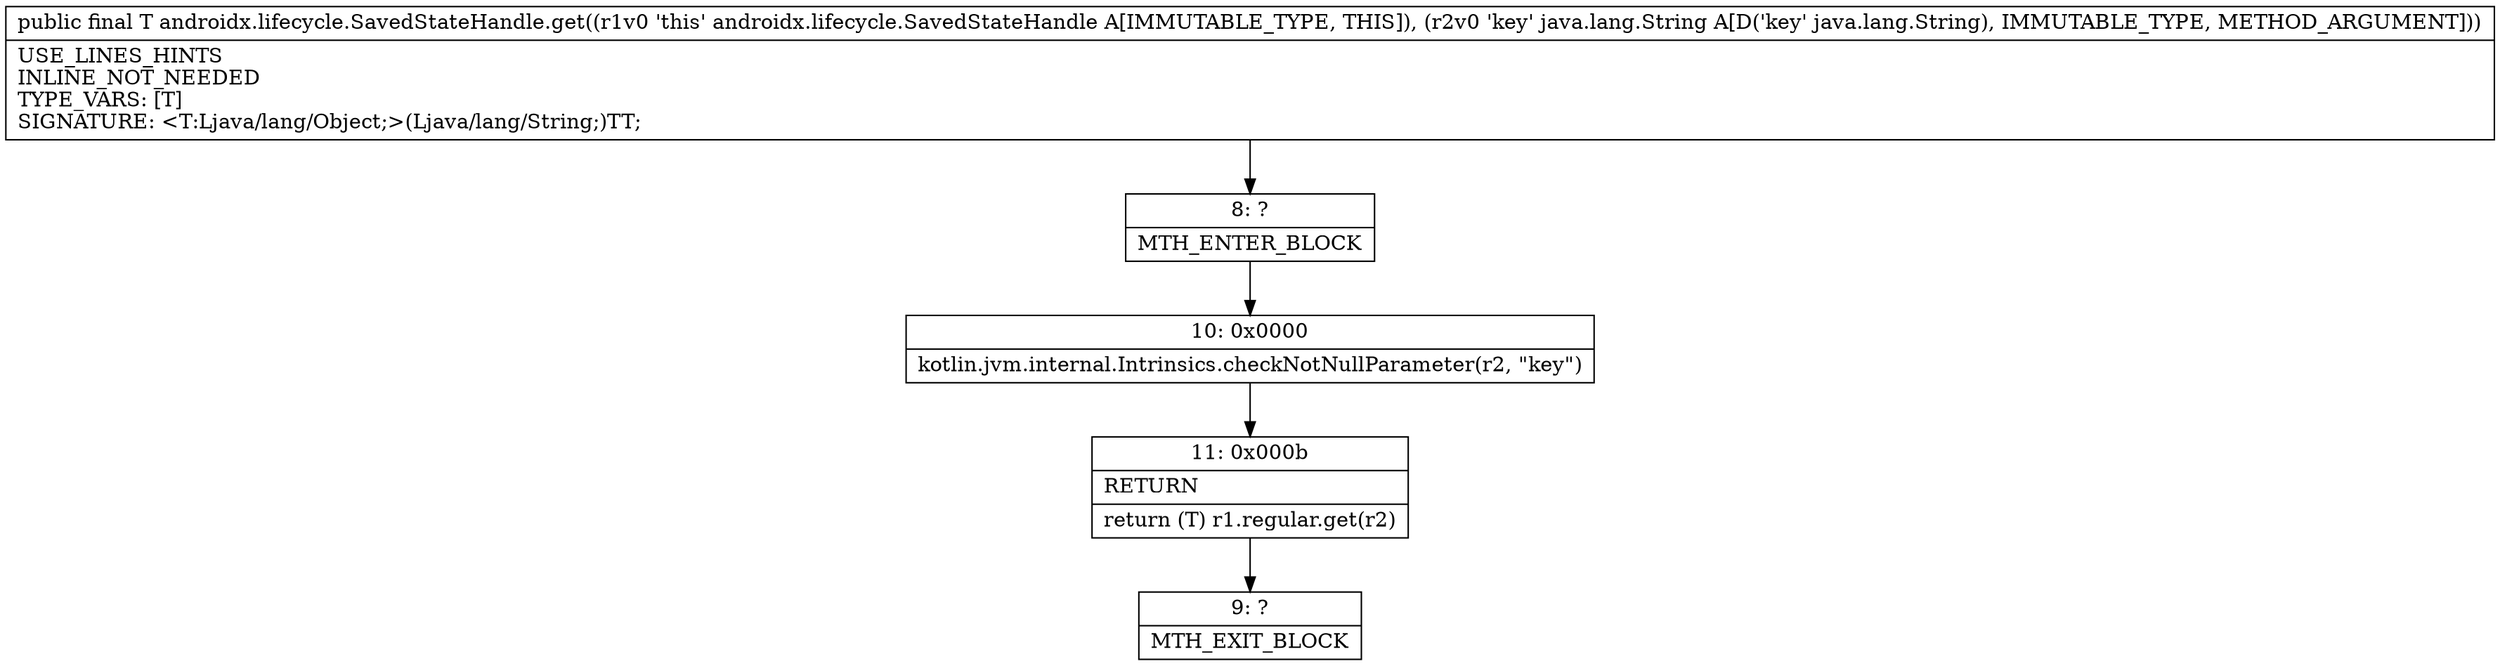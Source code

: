 digraph "CFG forandroidx.lifecycle.SavedStateHandle.get(Ljava\/lang\/String;)Ljava\/lang\/Object;" {
Node_8 [shape=record,label="{8\:\ ?|MTH_ENTER_BLOCK\l}"];
Node_10 [shape=record,label="{10\:\ 0x0000|kotlin.jvm.internal.Intrinsics.checkNotNullParameter(r2, \"key\")\l}"];
Node_11 [shape=record,label="{11\:\ 0x000b|RETURN\l|return (T) r1.regular.get(r2)\l}"];
Node_9 [shape=record,label="{9\:\ ?|MTH_EXIT_BLOCK\l}"];
MethodNode[shape=record,label="{public final T androidx.lifecycle.SavedStateHandle.get((r1v0 'this' androidx.lifecycle.SavedStateHandle A[IMMUTABLE_TYPE, THIS]), (r2v0 'key' java.lang.String A[D('key' java.lang.String), IMMUTABLE_TYPE, METHOD_ARGUMENT]))  | USE_LINES_HINTS\lINLINE_NOT_NEEDED\lTYPE_VARS: [T]\lSIGNATURE: \<T:Ljava\/lang\/Object;\>(Ljava\/lang\/String;)TT;\l}"];
MethodNode -> Node_8;Node_8 -> Node_10;
Node_10 -> Node_11;
Node_11 -> Node_9;
}

